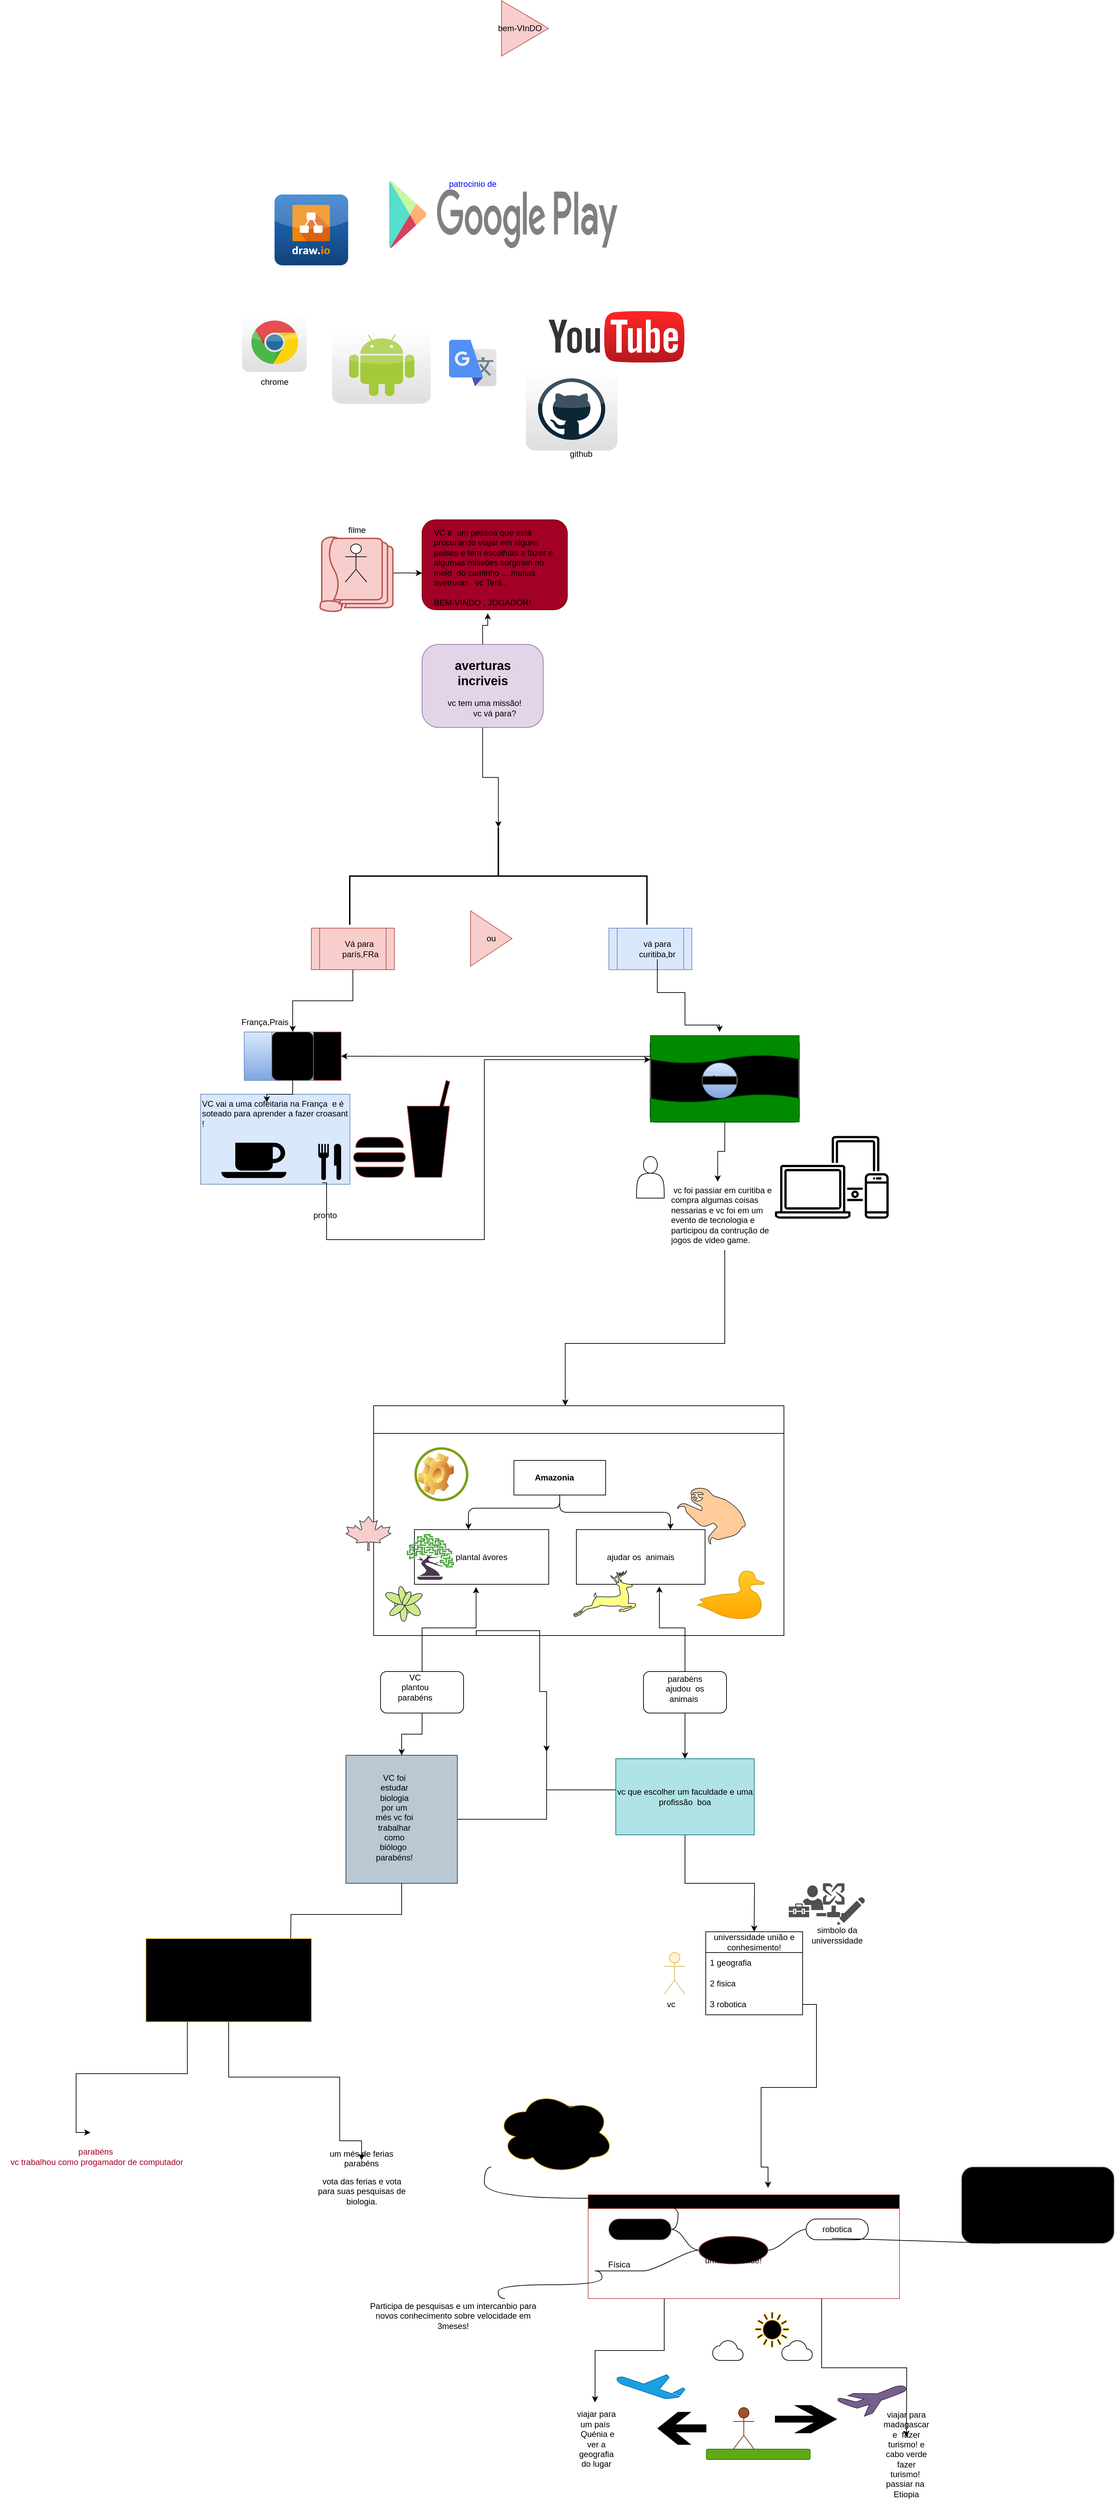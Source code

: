<mxfile version="28.2.8">
  <diagram name="Página-1" id="3WI0cumb1VK-3T5k5ap_">
    <mxGraphModel dx="2045" dy="1844" grid="1" gridSize="10" guides="1" tooltips="1" connect="1" arrows="1" fold="1" page="1" pageScale="1" pageWidth="827" pageHeight="1169" background="light-dark(#FFFFFF,#C1C1C1)" math="0" shadow="0">
      <root>
        <mxCell id="0" />
        <mxCell id="1" parent="0" />
        <mxCell id="95n5--i9zidPZYP5qK7F-9" value="" style="rounded=1;whiteSpace=wrap;html=1;container=1;fillColor=light-dark(#A20025,#3399FF);fontColor=#ffffff;strokeColor=#6F0000;" parent="1" vertex="1">
          <mxGeometry x="340" y="60" width="210" height="130" as="geometry" />
        </mxCell>
        <mxCell id="95n5--i9zidPZYP5qK7F-6" value="VC é&amp;nbsp; um pessoa que está procurando viajar em alguns países e tem escolhias a fazer e algumas missões surgiram no meio&amp;nbsp; do caminho ....muitas avetruras&amp;nbsp; &amp;nbsp;vc Terá .&lt;div&gt;&lt;br&gt;&lt;/div&gt;&lt;div&gt;&lt;span style=&quot;background-color: transparent;&quot;&gt;BEM-VINDO , JOGADOR!&amp;nbsp;&lt;/span&gt;&lt;br&gt;&lt;/div&gt;" style="text;html=1;whiteSpace=wrap;overflow=hidden;rounded=0;container=1;" parent="95n5--i9zidPZYP5qK7F-9" vertex="1">
          <mxGeometry x="15" y="5" width="180" height="120" as="geometry" />
        </mxCell>
        <mxCell id="mOwzfhWF00GAwiMT5K6X-5" value="" style="triangle;whiteSpace=wrap;html=1;fillColor=#f8cecc;strokeColor=#b85450;" parent="1" vertex="1">
          <mxGeometry x="410" y="625" width="60" height="80" as="geometry" />
        </mxCell>
        <mxCell id="aqRS8GEtOJOpNkTDANwW-10" style="edgeStyle=orthogonalEdgeStyle;rounded=0;orthogonalLoop=1;jettySize=auto;html=1;" parent="1" source="7G4JXvDecR5G6pI_BcZQ-9" target="jJXYQ208lDUIZBGeOCUP-17" edge="1">
          <mxGeometry relative="1" as="geometry" />
        </mxCell>
        <mxCell id="7G4JXvDecR5G6pI_BcZQ-9" value="" style="shape=process;whiteSpace=wrap;html=1;backgroundOutline=1;fillColor=#f8cecc;strokeColor=#b85450;" parent="1" vertex="1">
          <mxGeometry x="180" y="650" width="120" height="60" as="geometry" />
        </mxCell>
        <mxCell id="7G4JXvDecR5G6pI_BcZQ-10" value="" style="shape=process;whiteSpace=wrap;html=1;backgroundOutline=1;fillColor=#dae8fc;strokeColor=#6c8ebf;" parent="1" vertex="1">
          <mxGeometry x="610" y="650" width="120" height="60" as="geometry" />
        </mxCell>
        <mxCell id="7G4JXvDecR5G6pI_BcZQ-11" value="" style="strokeWidth=2;html=1;shape=mxgraph.flowchart.annotation_2;align=left;labelPosition=right;pointerEvents=1;rotation=90;" parent="1" vertex="1">
          <mxGeometry x="380" y="360" width="140.5" height="429.5" as="geometry" />
        </mxCell>
        <mxCell id="aqRS8GEtOJOpNkTDANwW-16" style="edgeStyle=orthogonalEdgeStyle;rounded=0;orthogonalLoop=1;jettySize=auto;html=1;" parent="1" source="mOwzfhWF00GAwiMT5K6X-3" edge="1">
          <mxGeometry relative="1" as="geometry">
            <mxPoint x="770" y="800" as="targetPoint" />
            <Array as="points">
              <mxPoint x="680" y="743" />
              <mxPoint x="720" y="743" />
              <mxPoint x="720" y="790" />
              <mxPoint x="770" y="790" />
            </Array>
          </mxGeometry>
        </mxCell>
        <mxCell id="mOwzfhWF00GAwiMT5K6X-3" value="vá para curitiba,br" style="text;html=1;align=center;verticalAlign=middle;whiteSpace=wrap;rounded=0;" parent="1" vertex="1">
          <mxGeometry x="650" y="665" width="60" height="30" as="geometry" />
        </mxCell>
        <mxCell id="mOwzfhWF00GAwiMT5K6X-4" value="ou" style="text;html=1;align=center;verticalAlign=middle;whiteSpace=wrap;rounded=0;" parent="1" vertex="1">
          <mxGeometry x="410" y="650" width="60" height="30" as="geometry" />
        </mxCell>
        <mxCell id="mOwzfhWF00GAwiMT5K6X-19" value="Vá para&amp;nbsp; parís,FRa" style="text;html=1;align=center;verticalAlign=middle;whiteSpace=wrap;rounded=0;" parent="1" vertex="1">
          <mxGeometry x="221" y="665" width="60" height="30" as="geometry" />
        </mxCell>
        <mxCell id="D92IfSwZZHhSxUAplu1H-2" value="França" style="text;html=1;align=center;verticalAlign=middle;whiteSpace=wrap;rounded=0;" parent="1" vertex="1">
          <mxGeometry x="150.0" y="830" width="60" height="30" as="geometry" />
        </mxCell>
        <mxCell id="_uPkiOccVEEA_xpRctQ4-26" value="VC vai a uma cofeitaria na França&amp;nbsp; e é soteado para aprender a fazer croasant !" style="text;html=1;whiteSpace=wrap;overflow=hidden;rounded=0;fillColor=#dae8fc;strokeColor=#6c8ebf;" parent="1" vertex="1">
          <mxGeometry x="20" y="890" width="215.77" height="130" as="geometry" />
        </mxCell>
        <mxCell id="KpLziENEFw-F1CWbmfCE-8" style="edgeStyle=orthogonalEdgeStyle;rounded=0;orthogonalLoop=1;jettySize=auto;html=1;exitX=0.5;exitY=1;exitDx=0;exitDy=0;entryX=0.467;entryY=0;entryDx=0;entryDy=0;entryPerimeter=0;" parent="1" source="_uPkiOccVEEA_xpRctQ4-28" target="KpLziENEFw-F1CWbmfCE-1" edge="1">
          <mxGeometry relative="1" as="geometry">
            <mxPoint x="440" y="1390" as="targetPoint" />
            <Array as="points">
              <mxPoint x="678" y="1250" />
              <mxPoint x="440" y="1250" />
            </Array>
          </mxGeometry>
        </mxCell>
        <mxCell id="_uPkiOccVEEA_xpRctQ4-28" value="&amp;nbsp;vc foi passiar em curitiba e compra algumas coisas nessarias e vc foi em um evento de tecnologia e participou da contrução de jogos de video game." style="text;html=1;whiteSpace=wrap;overflow=hidden;rounded=0;fontColor=light-dark(#000000,#1A1A1A);" parent="1" vertex="1">
          <mxGeometry x="697.5" y="1015" width="160" height="100" as="geometry" />
        </mxCell>
        <mxCell id="aqRS8GEtOJOpNkTDANwW-7" style="edgeStyle=orthogonalEdgeStyle;rounded=0;orthogonalLoop=1;jettySize=auto;html=1;" parent="1" source="aqRS8GEtOJOpNkTDANwW-1" target="7G4JXvDecR5G6pI_BcZQ-11" edge="1">
          <mxGeometry relative="1" as="geometry" />
        </mxCell>
        <mxCell id="95n5--i9zidPZYP5qK7F-8" style="edgeStyle=orthogonalEdgeStyle;rounded=0;orthogonalLoop=1;jettySize=auto;html=1;entryX=0.444;entryY=1.083;entryDx=0;entryDy=0;entryPerimeter=0;" parent="1" source="aqRS8GEtOJOpNkTDANwW-1" target="95n5--i9zidPZYP5qK7F-6" edge="1">
          <mxGeometry relative="1" as="geometry">
            <mxPoint x="563" y="200" as="targetPoint" />
          </mxGeometry>
        </mxCell>
        <mxCell id="aqRS8GEtOJOpNkTDANwW-1" value="&lt;h3 style=&quot;margin-top: 0px;&quot;&gt;&lt;p style=&quot;text-align: center;&quot;&gt;&lt;font style=&quot;font-size: 18px;&quot;&gt;&lt;span style=&quot;background-color: transparent;&quot;&gt;&amp;nbsp; &amp;nbsp; &amp;nbsp;averturas&lt;br&gt;&lt;/span&gt;&lt;span style=&quot;background-color: transparent;&quot;&gt;&amp;nbsp; &amp;nbsp; &amp;nbsp;incriveis&lt;/span&gt;&lt;/font&gt;&lt;/p&gt;&lt;/h3&gt;&lt;p style=&quot;text-align: justify; margin-top: 0px;&quot;&gt;&amp;nbsp; &amp;nbsp; &amp;nbsp; &amp;nbsp; &amp;nbsp;vc tem uma missão!&lt;/p&gt;&lt;h1 style=&quot;text-align: justify; margin-top: 0px;&quot;&gt;&lt;br&gt;&lt;/h1&gt;" style="text;html=1;whiteSpace=wrap;overflow=hidden;rounded=1;fillColor=#e1d5e7;strokeColor=#9673a6;arcSize=20;spacingRight=5;spacingLeft=5;container=1;" parent="1" vertex="1">
          <mxGeometry x="340" y="240" width="175.12" height="120" as="geometry" />
        </mxCell>
        <mxCell id="aqRS8GEtOJOpNkTDANwW-9" value="" style="group;fillColor=#dae8fc;strokeColor=#6c8ebf;gradientColor=#7ea6e0;" parent="1" vertex="1" connectable="0">
          <mxGeometry x="83.0" y="800" width="140" height="70" as="geometry" />
        </mxCell>
        <mxCell id="jJXYQ208lDUIZBGeOCUP-13" value="" style="shape=process;whiteSpace=wrap;html=1;backgroundOutline=1;size=0.286;fillColor=#dae8fc;strokeColor=light-dark(#6C8EBF,#000099);gradientColor=#7ea6e0;" parent="aqRS8GEtOJOpNkTDANwW-9" vertex="1">
          <mxGeometry width="140" height="70" as="geometry" />
        </mxCell>
        <mxCell id="jJXYQ208lDUIZBGeOCUP-17" value="" style="rounded=1;whiteSpace=wrap;html=1;fillColor=light-dark(#F5F5F5,#FEFEFE);gradientColor=light-dark(#B3B3B3,#E6E6E6);strokeColor=#666666;" parent="aqRS8GEtOJOpNkTDANwW-9" vertex="1">
          <mxGeometry x="40" width="60" height="70" as="geometry" />
        </mxCell>
        <mxCell id="D92IfSwZZHhSxUAplu1H-1" value="" style="rounded=0;whiteSpace=wrap;html=1;fillColor=light-dark(#F8CECC,#FF0000);strokeColor=light-dark(#B85450,#660000);gradientColor=#ea6b66;" parent="aqRS8GEtOJOpNkTDANwW-9" vertex="1">
          <mxGeometry x="100" width="40" height="70" as="geometry" />
        </mxCell>
        <mxCell id="aqRS8GEtOJOpNkTDANwW-17" style="edgeStyle=orthogonalEdgeStyle;rounded=0;orthogonalLoop=1;jettySize=auto;html=1;entryX=0.436;entryY=0.012;entryDx=0;entryDy=0;entryPerimeter=0;" parent="1" source="_uPkiOccVEEA_xpRctQ4-13" target="_uPkiOccVEEA_xpRctQ4-28" edge="1">
          <mxGeometry relative="1" as="geometry" />
        </mxCell>
        <mxCell id="r7tazw0BGjEx804p_Tos-2" value="" style="group" parent="1" vertex="1" connectable="0">
          <mxGeometry x="670" y="805.26" width="215" height="124.74" as="geometry" />
        </mxCell>
        <mxCell id="mOwzfhWF00GAwiMT5K6X-16" value="" style="rounded=1;whiteSpace=wrap;html=1;absoluteArcSize=1;arcSize=14;strokeWidth=2;fillColor=light-dark(#F5F5F5,#FBFBFB);gradientColor=light-dark(#B3B3B3,#EEEEEE);strokeColor=light-dark(#666666,#F9F9F9);" parent="r7tazw0BGjEx804p_Tos-2" vertex="1">
          <mxGeometry y="4.74" width="215" height="120" as="geometry" />
        </mxCell>
        <mxCell id="_uPkiOccVEEA_xpRctQ4-10" value="" style="shape=document;whiteSpace=wrap;html=1;boundedLbl=1;fillColor=#008a00;fontColor=#ffffff;strokeColor=#005700;" parent="r7tazw0BGjEx804p_Tos-2" vertex="1">
          <mxGeometry width="215" height="40" as="geometry" />
        </mxCell>
        <mxCell id="_uPkiOccVEEA_xpRctQ4-1" value="" style="ellipse;whiteSpace=wrap;html=1;aspect=fixed;fillColor=#dae8fc;strokeColor=#6c8ebf;gradientColor=#7ea6e0;" parent="r7tazw0BGjEx804p_Tos-2" vertex="1">
          <mxGeometry x="75" y="39.49" width="50.51" height="50.51" as="geometry" />
        </mxCell>
        <mxCell id="_uPkiOccVEEA_xpRctQ4-2" value="" style="rounded=0;whiteSpace=wrap;html=1;rotation=0;fillColor=light-dark(#F5F5F5,#EEEEEE);gradientColor=#b3b3b3;strokeColor=#666666;" parent="r7tazw0BGjEx804p_Tos-2" vertex="1">
          <mxGeometry x="75" y="58.83" width="50" height="11.83" as="geometry" />
        </mxCell>
        <mxCell id="_uPkiOccVEEA_xpRctQ4-13" value="" style="shape=document;whiteSpace=wrap;html=1;boundedLbl=1;fillColor=#008a00;fontColor=#ffffff;strokeColor=#005700;rotation=-180;" parent="r7tazw0BGjEx804p_Tos-2" vertex="1">
          <mxGeometry y="84.74" width="215" height="40" as="geometry" />
        </mxCell>
        <mxCell id="8GxUNQn4zOJa0zgD4ehd-32" value="párana" style="text;html=1;align=center;verticalAlign=middle;whiteSpace=wrap;rounded=0;fontFamily=Helvetica;fontSize=12;fontStyle=1;resizable=0;horizontal=1;fillColor=none;strokeColor=none;fontColor=light-dark(#000000,#2D2D2D);" parent="r7tazw0BGjEx804p_Tos-2" vertex="1">
          <mxGeometry x="70.25" y="47.37" width="60" height="30" as="geometry" />
        </mxCell>
        <mxCell id="ArSorwwp8VmiKisGjD68-1" value="vc vá para?" style="text;html=1;align=center;verticalAlign=middle;whiteSpace=wrap;rounded=0;" parent="1" vertex="1">
          <mxGeometry x="410" y="330" width="70" height="20" as="geometry" />
        </mxCell>
        <mxCell id="AClHymeDOud9o1gzZyEB-15" style="edgeStyle=orthogonalEdgeStyle;rounded=0;orthogonalLoop=1;jettySize=auto;html=1;exitX=0.25;exitY=1;exitDx=0;exitDy=0;" parent="1" source="KpLziENEFw-F1CWbmfCE-1" edge="1">
          <mxGeometry relative="1" as="geometry">
            <mxPoint x="520" y="1840" as="targetPoint" />
            <Array as="points">
              <mxPoint x="510" y="1665" />
              <mxPoint x="510" y="1753" />
              <mxPoint x="520" y="1753" />
              <mxPoint x="520" y="1840" />
            </Array>
          </mxGeometry>
        </mxCell>
        <mxCell id="KpLziENEFw-F1CWbmfCE-1" value="" style="swimlane;startSize=40;horizontal=1;childLayout=treeLayout;horizontalTree=0;sortEdges=1;resizable=0;containerType=tree;fontSize=12;flipV=0;" parent="1" vertex="1">
          <mxGeometry x="270" y="1340" width="593" height="332" as="geometry" />
        </mxCell>
        <mxCell id="KpLziENEFw-F1CWbmfCE-2" value="" style="whiteSpace=wrap;html=1;" parent="KpLziENEFw-F1CWbmfCE-1" vertex="1">
          <mxGeometry x="202.75" y="79" width="132.5" height="50" as="geometry" />
        </mxCell>
        <mxCell id="KpLziENEFw-F1CWbmfCE-3" value="plantal ávores" style="whiteSpace=wrap;html=1;" parent="KpLziENEFw-F1CWbmfCE-1" vertex="1">
          <mxGeometry x="59" y="179" width="194.04" height="79" as="geometry" />
        </mxCell>
        <mxCell id="KpLziENEFw-F1CWbmfCE-4" value="" style="edgeStyle=elbowEdgeStyle;elbow=vertical;html=1;rounded=1;curved=0;sourcePerimeterSpacing=0;targetPerimeterSpacing=0;startSize=6;endSize=6;" parent="KpLziENEFw-F1CWbmfCE-1" source="KpLziENEFw-F1CWbmfCE-2" target="KpLziENEFw-F1CWbmfCE-3" edge="1">
          <mxGeometry relative="1" as="geometry">
            <Array as="points">
              <mxPoint x="136.98" y="148" />
            </Array>
          </mxGeometry>
        </mxCell>
        <mxCell id="KpLziENEFw-F1CWbmfCE-5" value="ajudar os&amp;nbsp; animais" style="whiteSpace=wrap;html=1;" parent="KpLziENEFw-F1CWbmfCE-1" vertex="1">
          <mxGeometry x="293.04" y="179" width="185.96" height="79" as="geometry" />
        </mxCell>
        <mxCell id="KpLziENEFw-F1CWbmfCE-6" value="" style="edgeStyle=elbowEdgeStyle;elbow=vertical;html=1;rounded=1;curved=0;sourcePerimeterSpacing=0;targetPerimeterSpacing=0;startSize=6;endSize=6;" parent="KpLziENEFw-F1CWbmfCE-1" source="KpLziENEFw-F1CWbmfCE-2" target="KpLziENEFw-F1CWbmfCE-5" edge="1">
          <mxGeometry relative="1" as="geometry">
            <Array as="points">
              <mxPoint x="429" y="154" />
            </Array>
          </mxGeometry>
        </mxCell>
        <mxCell id="8GxUNQn4zOJa0zgD4ehd-1" value="Amazonia&amp;nbsp;" style="text;html=1;align=center;verticalAlign=middle;whiteSpace=wrap;rounded=0;fontFamily=Helvetica;fontSize=12;fontColor=default;fontStyle=1;resizable=0;horizontal=1;" parent="KpLziENEFw-F1CWbmfCE-1" vertex="1">
          <mxGeometry x="232.87" y="89" width="60" height="30" as="geometry" />
        </mxCell>
        <mxCell id="8GxUNQn4zOJa0zgD4ehd-36" value="" style="shape=image;html=1;verticalLabelPosition=bottom;verticalAlign=top;imageAspect=1;aspect=fixed;image=img/clipart/Gear_128x128.png;strokeColor=default;align=center;fontFamily=Helvetica;fontSize=12;fontColor=default;fontStyle=1;resizable=0;horizontal=1;fillColor=default;" parent="KpLziENEFw-F1CWbmfCE-1" vertex="1">
          <mxGeometry x="64" y="68" width="52" height="61" as="geometry" />
        </mxCell>
        <mxCell id="AClHymeDOud9o1gzZyEB-10" value="" style="shape=mxgraph.signs.animals.sloth;html=1;pointerEvents=1;fillColor=#ffcc99;strokeColor=#36393d;verticalLabelPosition=bottom;verticalAlign=top;align=center;sketch=0;" parent="KpLziENEFw-F1CWbmfCE-1" vertex="1">
          <mxGeometry x="439" y="119" width="99" height="81" as="geometry" />
        </mxCell>
        <mxCell id="AClHymeDOud9o1gzZyEB-11" value="" style="shape=mxgraph.signs.animals.deer_2;html=1;pointerEvents=1;fillColor=#ffff88;strokeColor=#36393d;verticalLabelPosition=bottom;verticalAlign=top;align=center;sketch=0;" parent="KpLziENEFw-F1CWbmfCE-1" vertex="1">
          <mxGeometry x="289" y="238" width="90" height="67" as="geometry" />
        </mxCell>
        <mxCell id="AClHymeDOud9o1gzZyEB-12" value="" style="image;aspect=fixed;html=1;points=[];align=center;fontSize=12;image=img/lib/azure2/ai_machine_learning/Bonsai.svg;" parent="KpLziENEFw-F1CWbmfCE-1" vertex="1">
          <mxGeometry x="48" y="185.5" width="68" height="66" as="geometry" />
        </mxCell>
        <mxCell id="AClHymeDOud9o1gzZyEB-13" value="" style="sketch=0;outlineConnect=0;fontColor=#232F3E;gradientColor=none;fillColor=#7AA116;strokeColor=none;dashed=0;verticalLabelPosition=bottom;verticalAlign=top;align=center;html=1;fontSize=12;fontStyle=0;aspect=fixed;pointerEvents=1;shape=mxgraph.aws4.object;" parent="KpLziENEFw-F1CWbmfCE-1" vertex="1">
          <mxGeometry x="59" y="60" width="78" height="78" as="geometry" />
        </mxCell>
        <mxCell id="I5XvUWn4JPm9-9BwZVB6-205" value="" style="shape=mxgraph.signs.animals.duck;html=1;pointerEvents=1;fillColor=#ffcd28;strokeColor=#d79b00;verticalLabelPosition=bottom;verticalAlign=top;align=center;sketch=0;gradientColor=#ffa500;" vertex="1" parent="KpLziENEFw-F1CWbmfCE-1">
          <mxGeometry x="468" y="238" width="105" height="73" as="geometry" />
        </mxCell>
        <mxCell id="I5XvUWn4JPm9-9BwZVB6-207" value="" style="verticalLabelPosition=bottom;html=1;verticalAlign=top;align=center;shape=mxgraph.floorplan.plant;fillColor=light-dark(#CDEB8B,#3C6C00);strokeColor=#36393d;" vertex="1" parent="KpLziENEFw-F1CWbmfCE-1">
          <mxGeometry x="20" y="258" width="44" height="53.5" as="geometry" />
        </mxCell>
        <mxCell id="KpLziENEFw-F1CWbmfCE-9" style="edgeStyle=orthogonalEdgeStyle;rounded=0;orthogonalLoop=1;jettySize=auto;html=1;exitX=0;exitY=0.75;exitDx=0;exitDy=0;" parent="1" source="_uPkiOccVEEA_xpRctQ4-10" target="D92IfSwZZHhSxUAplu1H-1" edge="1">
          <mxGeometry relative="1" as="geometry" />
        </mxCell>
        <mxCell id="KpLziENEFw-F1CWbmfCE-10" value="" style="shape=actor;whiteSpace=wrap;html=1;" parent="1" vertex="1">
          <mxGeometry x="650" y="980" width="40" height="60" as="geometry" />
        </mxCell>
        <mxCell id="aqRS8GEtOJOpNkTDANwW-13" style="edgeStyle=orthogonalEdgeStyle;rounded=0;orthogonalLoop=1;jettySize=auto;html=1;exitX=0.5;exitY=1;exitDx=0;exitDy=0;entryX=0.443;entryY=0.091;entryDx=0;entryDy=0;entryPerimeter=0;" parent="1" source="jJXYQ208lDUIZBGeOCUP-17" target="_uPkiOccVEEA_xpRctQ4-26" edge="1">
          <mxGeometry relative="1" as="geometry">
            <mxPoint x="120" y="930" as="targetPoint" />
          </mxGeometry>
        </mxCell>
        <mxCell id="8GxUNQn4zOJa0zgD4ehd-34" style="edgeStyle=orthogonalEdgeStyle;rounded=0;orthogonalLoop=1;jettySize=auto;html=1;exitX=0.5;exitY=1;exitDx=0;exitDy=0;entryX=0.5;entryY=1;entryDx=0;entryDy=0;fontFamily=Helvetica;fontSize=12;fontColor=light-dark(#000000,#1A1A1A);fontStyle=1;resizable=0;horizontal=1;" parent="1" source="_uPkiOccVEEA_xpRctQ4-28" target="_uPkiOccVEEA_xpRctQ4-28" edge="1">
          <mxGeometry relative="1" as="geometry" />
        </mxCell>
        <mxCell id="95n5--i9zidPZYP5qK7F-5" style="edgeStyle=orthogonalEdgeStyle;rounded=0;orthogonalLoop=1;jettySize=auto;html=1;exitX=0.814;exitY=0.984;exitDx=0;exitDy=0;entryX=0;entryY=0.25;entryDx=0;entryDy=0;exitPerimeter=0;" parent="1" source="_uPkiOccVEEA_xpRctQ4-26" target="mOwzfhWF00GAwiMT5K6X-16" edge="1">
          <mxGeometry relative="1" as="geometry">
            <mxPoint x="470" y="664" as="targetPoint" />
            <Array as="points">
              <mxPoint x="202" y="1100" />
              <mxPoint x="430" y="1100" />
              <mxPoint x="430" y="840" />
            </Array>
            <mxPoint x="213.57" y="1100" as="sourcePoint" />
          </mxGeometry>
        </mxCell>
        <mxCell id="95n5--i9zidPZYP5qK7F-11" value="" style="group" parent="1" vertex="1" connectable="0">
          <mxGeometry x="192.369" y="60" width="105.446" height="133.262" as="geometry" />
        </mxCell>
        <mxCell id="7G4JXvDecR5G6pI_BcZQ-14" value="" style="strokeWidth=2;html=1;shape=mxgraph.flowchart.stored_data;whiteSpace=wrap;rotation=90;fillColor=#f8cecc;strokeColor=#b85450;" parent="95n5--i9zidPZYP5qK7F-11" vertex="1">
          <mxGeometry x="-32.369" y="60" width="100" height="30" as="geometry" />
        </mxCell>
        <mxCell id="7G4JXvDecR5G6pI_BcZQ-24" value="" style="strokeWidth=2;html=1;shape=mxgraph.flowchart.terminator;whiteSpace=wrap;rotation=94;fillColor=#f8cecc;strokeColor=#b85450;" parent="95n5--i9zidPZYP5qK7F-11" vertex="1">
          <mxGeometry x="8.401" y="109.29" width="15" height="30.83" as="geometry" />
        </mxCell>
        <mxCell id="95n5--i9zidPZYP5qK7F-12" style="edgeStyle=orthogonalEdgeStyle;rounded=0;orthogonalLoop=1;jettySize=auto;html=1;exitX=0.5;exitY=0;exitDx=0;exitDy=0;exitPerimeter=0;" parent="95n5--i9zidPZYP5qK7F-11" source="7G4JXvDecR5G6pI_BcZQ-15" edge="1">
          <mxGeometry relative="1" as="geometry">
            <mxPoint x="147.631" y="77" as="targetPoint" />
          </mxGeometry>
        </mxCell>
        <mxCell id="7G4JXvDecR5G6pI_BcZQ-15" value="" style="strokeWidth=2;html=1;shape=mxgraph.flowchart.multi-document;whiteSpace=wrap;rotation=90;fillColor=#f8cecc;strokeColor=#b85450;container=1;" parent="95n5--i9zidPZYP5qK7F-11" vertex="1">
          <mxGeometry x="8.631" y="30" width="100" height="93.63" as="geometry" />
        </mxCell>
        <mxCell id="7G4JXvDecR5G6pI_BcZQ-26" value="Actor" style="shape=umlActor;verticalLabelPosition=bottom;verticalAlign=top;outlineConnect=0;fontColor=none;noLabel=1;" parent="7G4JXvDecR5G6pI_BcZQ-15" vertex="1">
          <mxGeometry x="27.93" y="5" width="31.07" height="55" as="geometry" />
        </mxCell>
        <mxCell id="mOwzfhWF00GAwiMT5K6X-10" value="filme" style="text;html=1;align=center;verticalAlign=middle;whiteSpace=wrap;rounded=0;" parent="95n5--i9zidPZYP5qK7F-11" vertex="1">
          <mxGeometry x="23.631" width="60" height="30" as="geometry" />
        </mxCell>
        <mxCell id="5Ag05urr1MuodEXUlDos-3" value="" style="dashed=0;outlineConnect=0;html=1;align=center;labelPosition=center;verticalLabelPosition=bottom;verticalAlign=top;shape=mxgraph.webicons.google_play_light;fillColor=#66E8F3;gradientColor=#1C7CBA" parent="1" vertex="1">
          <mxGeometry x="292.4" y="-430" width="330" height="97.6" as="geometry" />
        </mxCell>
        <mxCell id="5Ag05urr1MuodEXUlDos-4" value="" style="dashed=0;outlineConnect=0;html=1;align=center;labelPosition=center;verticalLabelPosition=bottom;verticalAlign=top;shape=mxgraph.webicons.github;gradientColor=#DFDEDE" parent="1" vertex="1">
          <mxGeometry x="490" y="-160" width="132.4" height="120" as="geometry" />
        </mxCell>
        <mxCell id="5Ag05urr1MuodEXUlDos-6" value="patrocinio de&amp;nbsp;" style="text;html=1;whiteSpace=wrap;strokeColor=none;fillColor=none;align=center;verticalAlign=middle;rounded=0;fontColor=#0000FF;" parent="1" vertex="1">
          <mxGeometry x="170" y="-530" width="490" height="210" as="geometry" />
        </mxCell>
        <mxCell id="5Ag05urr1MuodEXUlDos-7" value="github" style="text;html=1;whiteSpace=wrap;strokeColor=none;fillColor=none;align=center;verticalAlign=middle;rounded=0;" parent="1" vertex="1">
          <mxGeometry x="540" y="-50" width="60" height="30" as="geometry" />
        </mxCell>
        <mxCell id="5Ag05urr1MuodEXUlDos-8" value="" style="dashed=0;outlineConnect=0;html=1;align=center;labelPosition=center;verticalLabelPosition=bottom;verticalAlign=top;shape=mxgraph.webicons.android;gradientColor=#DFDEDE" parent="1" vertex="1">
          <mxGeometry x="210" y="-220" width="142.4" height="112.4" as="geometry" />
        </mxCell>
        <mxCell id="5Ag05urr1MuodEXUlDos-9" value="" style="dashed=0;outlineConnect=0;html=1;align=center;labelPosition=center;verticalLabelPosition=bottom;verticalAlign=top;shape=mxgraph.weblogos.youtube;fillColor=#FF2626;gradientColor=#B5171F" parent="1" vertex="1">
          <mxGeometry x="522.8" y="-242.4" width="197.2" height="75.8" as="geometry" />
        </mxCell>
        <mxCell id="AClHymeDOud9o1gzZyEB-1" value="" style="dashed=0;outlineConnect=0;html=1;align=center;labelPosition=center;verticalLabelPosition=bottom;verticalAlign=top;shape=mxgraph.webicons.drawio2;fillColor=#2174CE;gradientColor=#134277" parent="1" vertex="1">
          <mxGeometry x="126.8" y="-410" width="106.4" height="102.4" as="geometry" />
        </mxCell>
        <mxCell id="AClHymeDOud9o1gzZyEB-7" value="" style="group" parent="1" vertex="1" connectable="0">
          <mxGeometry x="80" y="-240" width="93.2" height="116.4" as="geometry" />
        </mxCell>
        <mxCell id="AClHymeDOud9o1gzZyEB-4" value="" style="dashed=0;outlineConnect=0;html=1;align=center;labelPosition=center;verticalLabelPosition=bottom;verticalAlign=top;shape=mxgraph.webicons.chrome;gradientColor=#DFDEDE" parent="AClHymeDOud9o1gzZyEB-7" vertex="1">
          <mxGeometry width="93.2" height="86.4" as="geometry" />
        </mxCell>
        <mxCell id="AClHymeDOud9o1gzZyEB-5" value="chrome" style="text;html=1;whiteSpace=wrap;strokeColor=none;fillColor=none;align=center;verticalAlign=middle;rounded=0;" parent="AClHymeDOud9o1gzZyEB-7" vertex="1">
          <mxGeometry x="16.6" y="86.4" width="60" height="30" as="geometry" />
        </mxCell>
        <mxCell id="AClHymeDOud9o1gzZyEB-6" style="edgeStyle=orthogonalEdgeStyle;rounded=0;orthogonalLoop=1;jettySize=auto;html=1;exitX=0.5;exitY=1;exitDx=0;exitDy=0;" parent="AClHymeDOud9o1gzZyEB-7" source="AClHymeDOud9o1gzZyEB-5" target="AClHymeDOud9o1gzZyEB-5" edge="1">
          <mxGeometry relative="1" as="geometry" />
        </mxCell>
        <mxCell id="AClHymeDOud9o1gzZyEB-9" value="" style="dashed=0;outlineConnect=0;html=1;align=center;labelPosition=center;verticalLabelPosition=bottom;verticalAlign=top;shape=mxgraph.weblogos.translate" parent="1" vertex="1">
          <mxGeometry x="379" y="-200" width="68.4" height="67" as="geometry" />
        </mxCell>
        <mxCell id="AClHymeDOud9o1gzZyEB-16" value="" style="edgeStyle=orthogonalEdgeStyle;sourcePerimeterSpacing=0;targetPerimeterSpacing=0;startArrow=none;endArrow=none;rounded=0;targetPortConstraint=eastwest;sourcePortConstraint=northsouth;curved=0;rounded=0;" parent="1" target="AClHymeDOud9o1gzZyEB-18" edge="1">
          <mxGeometry relative="1" as="geometry">
            <mxPoint x="520" y="1800" as="sourcePoint" />
            <Array as="points">
              <mxPoint x="520" y="1810" />
              <mxPoint x="520" y="1890" />
            </Array>
          </mxGeometry>
        </mxCell>
        <mxCell id="AClHymeDOud9o1gzZyEB-17" value="" style="edgeStyle=orthogonalEdgeStyle;sourcePerimeterSpacing=0;targetPerimeterSpacing=0;startArrow=none;endArrow=none;rounded=0;targetPortConstraint=eastwest;sourcePortConstraint=northsouth;curved=0;rounded=0;" parent="1" target="AClHymeDOud9o1gzZyEB-19" edge="1">
          <mxGeometry relative="1" as="geometry">
            <mxPoint x="520" y="1810" as="sourcePoint" />
            <Array as="points">
              <mxPoint x="520" y="1810" />
              <mxPoint x="520" y="1895" />
            </Array>
          </mxGeometry>
        </mxCell>
        <mxCell id="AClHymeDOud9o1gzZyEB-32" style="edgeStyle=orthogonalEdgeStyle;rounded=0;orthogonalLoop=1;jettySize=auto;html=1;exitX=0.5;exitY=1;exitDx=0;exitDy=0;" parent="1" source="AClHymeDOud9o1gzZyEB-18" edge="1">
          <mxGeometry relative="1" as="geometry">
            <mxPoint x="150" y="2120" as="targetPoint" />
          </mxGeometry>
        </mxCell>
        <mxCell id="AClHymeDOud9o1gzZyEB-18" value="" style="whiteSpace=wrap;html=1;align=center;verticalAlign=middle;treeFolding=1;treeMoving=1;fillColor=#bac8d3;strokeColor=#23445d;" parent="1" vertex="1">
          <mxGeometry x="230" y="1845" width="161" height="185" as="geometry" />
        </mxCell>
        <mxCell id="AClHymeDOud9o1gzZyEB-33" style="edgeStyle=orthogonalEdgeStyle;rounded=0;orthogonalLoop=1;jettySize=auto;html=1;" parent="1" source="AClHymeDOud9o1gzZyEB-19" edge="1">
          <mxGeometry relative="1" as="geometry">
            <mxPoint x="820" y="2100" as="targetPoint" />
          </mxGeometry>
        </mxCell>
        <mxCell id="AClHymeDOud9o1gzZyEB-19" value="vc que escolher um faculdade e uma profissão&amp;nbsp; boa" style="whiteSpace=wrap;html=1;align=center;verticalAlign=middle;treeFolding=1;treeMoving=1;fillColor=#b0e3e6;strokeColor=#0e8088;" parent="1" vertex="1">
          <mxGeometry x="620" y="1850" width="200" height="110" as="geometry" />
        </mxCell>
        <mxCell id="AClHymeDOud9o1gzZyEB-25" style="edgeStyle=orthogonalEdgeStyle;rounded=0;orthogonalLoop=1;jettySize=auto;html=1;exitX=0.5;exitY=1;exitDx=0;exitDy=0;entryX=0.5;entryY=0;entryDx=0;entryDy=0;" parent="1" source="AClHymeDOud9o1gzZyEB-21" target="AClHymeDOud9o1gzZyEB-18" edge="1">
          <mxGeometry relative="1" as="geometry" />
        </mxCell>
        <mxCell id="AClHymeDOud9o1gzZyEB-26" style="edgeStyle=orthogonalEdgeStyle;rounded=0;orthogonalLoop=1;jettySize=auto;html=1;exitX=0.5;exitY=1;exitDx=0;exitDy=0;entryX=0.5;entryY=0;entryDx=0;entryDy=0;" parent="1" source="AClHymeDOud9o1gzZyEB-22" target="AClHymeDOud9o1gzZyEB-19" edge="1">
          <mxGeometry relative="1" as="geometry" />
        </mxCell>
        <mxCell id="AClHymeDOud9o1gzZyEB-23" style="edgeStyle=orthogonalEdgeStyle;rounded=0;orthogonalLoop=1;jettySize=auto;html=1;entryX=0.645;entryY=1.038;entryDx=0;entryDy=0;entryPerimeter=0;" parent="1" source="AClHymeDOud9o1gzZyEB-22" target="KpLziENEFw-F1CWbmfCE-5" edge="1">
          <mxGeometry relative="1" as="geometry" />
        </mxCell>
        <mxCell id="AClHymeDOud9o1gzZyEB-24" style="edgeStyle=orthogonalEdgeStyle;rounded=0;orthogonalLoop=1;jettySize=auto;html=1;exitX=0.5;exitY=0;exitDx=0;exitDy=0;entryX=0.459;entryY=1.051;entryDx=0;entryDy=0;entryPerimeter=0;" parent="1" source="AClHymeDOud9o1gzZyEB-21" target="KpLziENEFw-F1CWbmfCE-3" edge="1">
          <mxGeometry relative="1" as="geometry" />
        </mxCell>
        <mxCell id="AClHymeDOud9o1gzZyEB-30" value="" style="group" parent="1" vertex="1" connectable="0">
          <mxGeometry x="660" y="1724" width="120" height="60" as="geometry" />
        </mxCell>
        <mxCell id="AClHymeDOud9o1gzZyEB-22" value="" style="rounded=1;whiteSpace=wrap;html=1;" parent="AClHymeDOud9o1gzZyEB-30" vertex="1">
          <mxGeometry width="120" height="60" as="geometry" />
        </mxCell>
        <mxCell id="AClHymeDOud9o1gzZyEB-28" value="parabéns&lt;div&gt;ajudou&amp;nbsp; os animais&amp;nbsp;&lt;/div&gt;" style="text;html=1;whiteSpace=wrap;strokeColor=none;fillColor=none;align=center;verticalAlign=middle;rounded=0;" parent="AClHymeDOud9o1gzZyEB-30" vertex="1">
          <mxGeometry x="30" y="10" width="60" height="30" as="geometry" />
        </mxCell>
        <mxCell id="AClHymeDOud9o1gzZyEB-31" value="VC foi estudar biologia por um més vc foi trabalhar como biólogo&amp;nbsp;&lt;div&gt;parabéns!&lt;/div&gt;" style="text;html=1;whiteSpace=wrap;strokeColor=none;fillColor=none;align=center;verticalAlign=middle;rounded=0;" parent="1" vertex="1">
          <mxGeometry x="270" y="1920" width="60" height="30" as="geometry" />
        </mxCell>
        <mxCell id="AClHymeDOud9o1gzZyEB-35" value="" style="group" parent="1" vertex="1" connectable="0">
          <mxGeometry x="280" y="1724" width="120" height="60" as="geometry" />
        </mxCell>
        <mxCell id="AClHymeDOud9o1gzZyEB-21" value="" style="rounded=1;whiteSpace=wrap;html=1;" parent="AClHymeDOud9o1gzZyEB-35" vertex="1">
          <mxGeometry width="120" height="60" as="geometry" />
        </mxCell>
        <mxCell id="AClHymeDOud9o1gzZyEB-27" value="VC plantou&lt;div&gt;parabéns&lt;/div&gt;&lt;div&gt;&lt;br&gt;&lt;/div&gt;" style="text;html=1;whiteSpace=wrap;strokeColor=none;fillColor=none;align=center;verticalAlign=middle;rounded=0;container=1;" parent="AClHymeDOud9o1gzZyEB-35" vertex="1">
          <mxGeometry x="20" y="15" width="60" height="30" as="geometry" />
        </mxCell>
        <mxCell id="Qj663cm8YKPYLCzeIp8T-3" style="edgeStyle=orthogonalEdgeStyle;rounded=0;orthogonalLoop=1;jettySize=auto;html=1;exitX=0.5;exitY=1;exitDx=0;exitDy=0;entryX=0.5;entryY=0;entryDx=0;entryDy=0;" parent="1" source="AClHymeDOud9o1gzZyEB-44" edge="1" target="I5XvUWn4JPm9-9BwZVB6-164">
          <mxGeometry relative="1" as="geometry">
            <mxPoint x="221" y="2390" as="targetPoint" />
            <Array as="points">
              <mxPoint x="61" y="2310" />
              <mxPoint x="221" y="2310" />
              <mxPoint x="221" y="2402" />
            </Array>
          </mxGeometry>
        </mxCell>
        <mxCell id="I5XvUWn4JPm9-9BwZVB6-162" style="edgeStyle=orthogonalEdgeStyle;rounded=0;orthogonalLoop=1;jettySize=auto;html=1;exitX=0.25;exitY=1;exitDx=0;exitDy=0;entryX=0.467;entryY=0;entryDx=0;entryDy=0;entryPerimeter=0;" edge="1" parent="1" source="AClHymeDOud9o1gzZyEB-44" target="I5XvUWn4JPm9-9BwZVB6-163">
          <mxGeometry relative="1" as="geometry">
            <mxPoint x="-160.0" y="2380" as="targetPoint" />
            <Array as="points">
              <mxPoint x="1" y="2305" />
              <mxPoint x="-160" y="2305" />
            </Array>
          </mxGeometry>
        </mxCell>
        <mxCell id="AClHymeDOud9o1gzZyEB-44" value="Vc trabalha como programador&amp;nbsp; de computador ou passa um més de ferias?" style="rounded=0;whiteSpace=wrap;html=1;fillColor=light-dark(#FFCD28,#EC8C00);strokeColor=#d79b00;gradientColor=light-dark(#FFA500,#F67F00);" parent="1" vertex="1">
          <mxGeometry x="-59" y="2110" width="239" height="120" as="geometry" />
        </mxCell>
        <mxCell id="Qj663cm8YKPYLCzeIp8T-2" value="" style="triangle;whiteSpace=wrap;html=1;fillColor=#f8cecc;strokeColor=#b85450;" parent="1" vertex="1">
          <mxGeometry x="454.8" y="-690" width="68" height="80" as="geometry" />
        </mxCell>
        <mxCell id="Qj663cm8YKPYLCzeIp8T-1" value="&lt;blockquote style=&quot;margin: 0 0 0 40px; border: none; padding: 0px;&quot;&gt;&lt;blockquote style=&quot;margin: 0 0 0 40px; border: none; padding: 0px;&quot;&gt;&lt;div style=&quot;&quot;&gt;&lt;span style=&quot;background-color: transparent;&quot;&gt;bem-VInDO&lt;/span&gt;&lt;/div&gt;&lt;/blockquote&gt;&lt;/blockquote&gt;" style="text;html=1;whiteSpace=wrap;strokeColor=none;fillColor=none;align=center;verticalAlign=middle;rounded=0;" parent="1" vertex="1">
          <mxGeometry x="223" y="-690" width="437" height="80" as="geometry" />
        </mxCell>
        <mxCell id="Qj663cm8YKPYLCzeIp8T-17" style="edgeStyle=orthogonalEdgeStyle;rounded=0;orthogonalLoop=1;jettySize=auto;html=1;exitX=0.25;exitY=1;exitDx=0;exitDy=0;" parent="1" source="Qj663cm8YKPYLCzeIp8T-7" edge="1">
          <mxGeometry relative="1" as="geometry">
            <mxPoint x="590" y="2780" as="targetPoint" />
            <mxPoint x="810" y="2630" as="sourcePoint" />
            <Array as="points">
              <mxPoint x="690" y="2630" />
              <mxPoint x="690" y="2705" />
              <mxPoint x="590" y="2705" />
              <mxPoint x="590" y="2770" />
            </Array>
          </mxGeometry>
        </mxCell>
        <mxCell id="Qj663cm8YKPYLCzeIp8T-18" style="edgeStyle=orthogonalEdgeStyle;rounded=0;orthogonalLoop=1;jettySize=auto;html=1;exitX=0.75;exitY=1;exitDx=0;exitDy=0;" parent="1" source="Qj663cm8YKPYLCzeIp8T-7" edge="1">
          <mxGeometry relative="1" as="geometry">
            <mxPoint x="1040" y="2830" as="targetPoint" />
          </mxGeometry>
        </mxCell>
        <mxCell id="Qj663cm8YKPYLCzeIp8T-7" value="as fuculdade" style="swimlane;startSize=20;horizontal=1;containerType=tree;fillColor=light-dark(#F8CECC,#CC0000);strokeColor=#b85450;gradientColor=light-dark(#EA6B66,#FF0000);" parent="1" vertex="1">
          <mxGeometry x="580" y="2480" width="450" height="150" as="geometry" />
        </mxCell>
        <mxCell id="Qj663cm8YKPYLCzeIp8T-8" value="" style="edgeStyle=entityRelationEdgeStyle;startArrow=none;endArrow=none;segment=10;curved=1;sourcePerimeterSpacing=0;targetPerimeterSpacing=0;rounded=0;" parent="Qj663cm8YKPYLCzeIp8T-7" source="Qj663cm8YKPYLCzeIp8T-12" target="Qj663cm8YKPYLCzeIp8T-13" edge="1">
          <mxGeometry relative="1" as="geometry" />
        </mxCell>
        <mxCell id="Qj663cm8YKPYLCzeIp8T-10" value="" style="edgeStyle=entityRelationEdgeStyle;startArrow=none;endArrow=none;segment=10;curved=1;sourcePerimeterSpacing=0;targetPerimeterSpacing=0;rounded=0;" parent="Qj663cm8YKPYLCzeIp8T-7" source="Qj663cm8YKPYLCzeIp8T-12" target="Qj663cm8YKPYLCzeIp8T-15" edge="1">
          <mxGeometry relative="1" as="geometry" />
        </mxCell>
        <mxCell id="Qj663cm8YKPYLCzeIp8T-11" value="" style="edgeStyle=entityRelationEdgeStyle;startArrow=none;endArrow=none;segment=10;curved=1;sourcePerimeterSpacing=0;targetPerimeterSpacing=0;rounded=0;" parent="Qj663cm8YKPYLCzeIp8T-7" source="Qj663cm8YKPYLCzeIp8T-12" target="Qj663cm8YKPYLCzeIp8T-16" edge="1">
          <mxGeometry relative="1" as="geometry" />
        </mxCell>
        <mxCell id="Qj663cm8YKPYLCzeIp8T-12" value="centro ideia:escolher uma faculdade!" style="ellipse;whiteSpace=wrap;html=1;align=center;treeFolding=1;treeMoving=1;newEdgeStyle={&quot;edgeStyle&quot;:&quot;entityRelationEdgeStyle&quot;,&quot;startArrow&quot;:&quot;none&quot;,&quot;endArrow&quot;:&quot;none&quot;,&quot;segment&quot;:10,&quot;curved&quot;:1,&quot;sourcePerimeterSpacing&quot;:0,&quot;targetPerimeterSpacing&quot;:0};fillColor=light-dark(#000000,#E40C3E);gradientColor=light-dark(#EA6B66,#F90303);strokeColor=light-dark(#B85450,#DA1812);fontColor=light-dark(#000000,#000000);" parent="Qj663cm8YKPYLCzeIp8T-7" vertex="1">
          <mxGeometry x="160" y="60" width="100" height="40" as="geometry" />
        </mxCell>
        <mxCell id="Qj663cm8YKPYLCzeIp8T-13" value="robotica" style="whiteSpace=wrap;html=1;rounded=1;arcSize=50;align=center;verticalAlign=middle;strokeWidth=1;autosize=1;spacing=4;treeFolding=1;treeMoving=1;newEdgeStyle={&quot;edgeStyle&quot;:&quot;entityRelationEdgeStyle&quot;,&quot;startArrow&quot;:&quot;none&quot;,&quot;endArrow&quot;:&quot;none&quot;,&quot;segment&quot;:10,&quot;curved&quot;:1,&quot;sourcePerimeterSpacing&quot;:0,&quot;targetPerimeterSpacing&quot;:0};" parent="Qj663cm8YKPYLCzeIp8T-7" vertex="1">
          <mxGeometry x="315" y="35" width="90" height="30" as="geometry" />
        </mxCell>
        <mxCell id="Qj663cm8YKPYLCzeIp8T-25" style="edgeStyle=entityRelationEdgeStyle;rounded=0;orthogonalLoop=1;jettySize=auto;html=1;startArrow=none;endArrow=none;segment=10;curved=1;sourcePerimeterSpacing=0;targetPerimeterSpacing=0;" parent="Qj663cm8YKPYLCzeIp8T-7" source="Qj663cm8YKPYLCzeIp8T-15" edge="1">
          <mxGeometry relative="1" as="geometry">
            <mxPoint x="-140" y="-40" as="targetPoint" />
          </mxGeometry>
        </mxCell>
        <mxCell id="Qj663cm8YKPYLCzeIp8T-15" value="gegrafia" style="whiteSpace=wrap;html=1;rounded=1;arcSize=50;align=center;verticalAlign=middle;strokeWidth=1;autosize=1;spacing=4;treeFolding=1;treeMoving=1;newEdgeStyle={&quot;edgeStyle&quot;:&quot;entityRelationEdgeStyle&quot;,&quot;startArrow&quot;:&quot;none&quot;,&quot;endArrow&quot;:&quot;none&quot;,&quot;segment&quot;:10,&quot;curved&quot;:1,&quot;sourcePerimeterSpacing&quot;:0,&quot;targetPerimeterSpacing&quot;:0};fillColor=light-dark(#F5F5F5,#FBFBFB);gradientColor=light-dark(#B3B3B3,#F9F9F9);strokeColor=#666666;fontColor=light-dark(#000000,#1B1B1B);" parent="Qj663cm8YKPYLCzeIp8T-7" vertex="1">
          <mxGeometry x="30" y="35" width="90" height="30" as="geometry" />
        </mxCell>
        <mxCell id="I5XvUWn4JPm9-9BwZVB6-159" style="edgeStyle=entityRelationEdgeStyle;rounded=0;orthogonalLoop=1;jettySize=auto;html=1;startArrow=none;endArrow=none;segment=10;curved=1;sourcePerimeterSpacing=0;targetPerimeterSpacing=0;exitX=0;exitY=1;exitDx=0;exitDy=0;" edge="1" parent="Qj663cm8YKPYLCzeIp8T-7" source="Qj663cm8YKPYLCzeIp8T-16">
          <mxGeometry relative="1" as="geometry">
            <mxPoint x="-120" y="150" as="targetPoint" />
          </mxGeometry>
        </mxCell>
        <mxCell id="Qj663cm8YKPYLCzeIp8T-16" value="Física" style="whiteSpace=wrap;html=1;shape=partialRectangle;top=0;left=0;bottom=1;right=0;points=[[0,1],[1,1]];fillColor=none;align=center;verticalAlign=bottom;routingCenterY=0.5;snapToPoint=1;autosize=1;treeFolding=1;treeMoving=1;newEdgeStyle={&quot;edgeStyle&quot;:&quot;entityRelationEdgeStyle&quot;,&quot;startArrow&quot;:&quot;none&quot;,&quot;endArrow&quot;:&quot;none&quot;,&quot;segment&quot;:10,&quot;curved&quot;:1,&quot;sourcePerimeterSpacing&quot;:0,&quot;targetPerimeterSpacing&quot;:0};fontColor=light-dark(#000000,#282828);" parent="Qj663cm8YKPYLCzeIp8T-7" vertex="1">
          <mxGeometry x="10" y="80" width="70" height="30" as="geometry" />
        </mxCell>
        <mxCell id="Qj663cm8YKPYLCzeIp8T-23" value="vc" style="text;html=1;whiteSpace=wrap;strokeColor=none;fillColor=none;align=center;verticalAlign=middle;rounded=0;" parent="1" vertex="1">
          <mxGeometry x="670" y="2190" width="60" height="30" as="geometry" />
        </mxCell>
        <mxCell id="Qj663cm8YKPYLCzeIp8T-24" value="" style="group" parent="1" vertex="1" connectable="0">
          <mxGeometry x="690" y="2100" width="200" height="120" as="geometry" />
        </mxCell>
        <mxCell id="AClHymeDOud9o1gzZyEB-40" value="universsidade união e conhesimento!" style="swimlane;fontStyle=0;childLayout=stackLayout;horizontal=1;startSize=30;horizontalStack=0;resizeParent=1;resizeParentMax=0;resizeLast=0;collapsible=1;marginBottom=0;whiteSpace=wrap;html=1;" parent="Qj663cm8YKPYLCzeIp8T-24" vertex="1">
          <mxGeometry x="60" width="140" height="120" as="geometry" />
        </mxCell>
        <mxCell id="AClHymeDOud9o1gzZyEB-41" value="1 geografia" style="text;strokeColor=none;fillColor=none;align=left;verticalAlign=middle;spacingLeft=4;spacingRight=4;overflow=hidden;points=[[0,0.5],[1,0.5]];portConstraint=eastwest;rotatable=0;whiteSpace=wrap;html=1;fontColor=light-dark(#000000,#1B1B1B);" parent="AClHymeDOud9o1gzZyEB-40" vertex="1">
          <mxGeometry y="30" width="140" height="30" as="geometry" />
        </mxCell>
        <mxCell id="AClHymeDOud9o1gzZyEB-43" value="2 fisica" style="text;strokeColor=none;fillColor=none;align=left;verticalAlign=middle;spacingLeft=4;spacingRight=4;overflow=hidden;points=[[0,0.5],[1,0.5]];portConstraint=eastwest;rotatable=0;whiteSpace=wrap;html=1;fontColor=light-dark(#000000,#1A1A1A);" parent="AClHymeDOud9o1gzZyEB-40" vertex="1">
          <mxGeometry y="60" width="140" height="30" as="geometry" />
        </mxCell>
        <mxCell id="Qj663cm8YKPYLCzeIp8T-5" style="edgeStyle=orthogonalEdgeStyle;rounded=0;orthogonalLoop=1;jettySize=auto;html=1;exitX=1;exitY=0.5;exitDx=0;exitDy=0;" parent="AClHymeDOud9o1gzZyEB-40" source="AClHymeDOud9o1gzZyEB-42" edge="1">
          <mxGeometry relative="1" as="geometry">
            <mxPoint x="90" y="370" as="targetPoint" />
            <Array as="points">
              <mxPoint x="160" y="105" />
              <mxPoint x="160" y="225" />
              <mxPoint x="80" y="225" />
              <mxPoint x="80" y="340" />
              <mxPoint x="90" y="340" />
            </Array>
          </mxGeometry>
        </mxCell>
        <mxCell id="AClHymeDOud9o1gzZyEB-42" value="3 robotica" style="text;strokeColor=none;fillColor=none;align=left;verticalAlign=middle;spacingLeft=4;spacingRight=4;overflow=hidden;points=[[0,0.5],[1,0.5]];portConstraint=eastwest;rotatable=0;whiteSpace=wrap;html=1;fontColor=light-dark(#000000,#1D1D1D);" parent="AClHymeDOud9o1gzZyEB-40" vertex="1">
          <mxGeometry y="90" width="140" height="30" as="geometry" />
        </mxCell>
        <mxCell id="Qj663cm8YKPYLCzeIp8T-20" value="Actor" style="shape=umlActor;verticalLabelPosition=bottom;verticalAlign=top;outlineConnect=0;noLabel=1;fillColor=#fff2cc;strokeColor=#d6b656;" parent="Qj663cm8YKPYLCzeIp8T-24" vertex="1">
          <mxGeometry y="30" width="30" height="60" as="geometry" />
        </mxCell>
        <mxCell id="Qj663cm8YKPYLCzeIp8T-26" value="" style="ellipse;shape=cloud;whiteSpace=wrap;html=1;fillColor=light-dark(#FFCD28,#FF9800);strokeColor=#d79b00;gradientColor=#ffa500;" parent="1" vertex="1">
          <mxGeometry x="447.4" y="2330" width="170" height="120" as="geometry" />
        </mxCell>
        <mxCell id="Qj663cm8YKPYLCzeIp8T-27" value="passa um ano trabalhando&amp;nbsp; como geografo no IBGE" style="text;html=1;whiteSpace=wrap;strokeColor=none;fillColor=none;align=center;verticalAlign=middle;rounded=0;fontColor=light-dark(#000000,#1D1D1D);" parent="1" vertex="1">
          <mxGeometry x="502.9" y="2378" width="59" height="24" as="geometry" />
        </mxCell>
        <mxCell id="Qj663cm8YKPYLCzeIp8T-31" value="" style="sketch=0;pointerEvents=1;shadow=0;dashed=0;html=1;strokeColor=none;labelPosition=center;verticalLabelPosition=bottom;verticalAlign=top;align=center;fillColor=#505050;shape=mxgraph.mscae.intune.exchange_connector" parent="1" vertex="1">
          <mxGeometry x="910" y="2030" width="50" height="49" as="geometry" />
        </mxCell>
        <mxCell id="Qj663cm8YKPYLCzeIp8T-32" value="" style="sketch=0;pointerEvents=1;shadow=0;dashed=0;html=1;strokeColor=none;labelPosition=center;verticalLabelPosition=bottom;verticalAlign=top;align=center;fillColor=#505050;shape=mxgraph.mscae.intune.subscription_portal" parent="1" vertex="1">
          <mxGeometry x="940" y="2050" width="40" height="40" as="geometry" />
        </mxCell>
        <mxCell id="Qj663cm8YKPYLCzeIp8T-33" value="" style="sketch=0;pointerEvents=1;shadow=0;dashed=0;html=1;strokeColor=none;labelPosition=center;verticalLabelPosition=bottom;verticalAlign=top;align=center;fillColor=#505050;shape=mxgraph.mscae.intune.user_management" parent="1" vertex="1">
          <mxGeometry x="870" y="2033" width="50" height="46" as="geometry" />
        </mxCell>
        <mxCell id="Qj663cm8YKPYLCzeIp8T-35" value="simbolo da universsidade" style="text;html=1;whiteSpace=wrap;strokeColor=none;fillColor=none;align=center;verticalAlign=middle;rounded=0;fontColor=light-dark(#000000,#010101);" parent="1" vertex="1">
          <mxGeometry x="910" y="2090" width="60" height="30" as="geometry" />
        </mxCell>
        <mxCell id="I5XvUWn4JPm9-9BwZVB6-154" value="" style="group" vertex="1" connectable="0" parent="1">
          <mxGeometry x="1120" y="2440" width="220" height="110" as="geometry" />
        </mxCell>
        <mxCell id="I5XvUWn4JPm9-9BwZVB6-147" value="" style="rounded=1;whiteSpace=wrap;html=1;fillColor=light-dark(#F5F5F5,#E9E9E9);gradientColor=light-dark(#B3B3B3,#F6F6F6);strokeColor=#666666;" vertex="1" parent="I5XvUWn4JPm9-9BwZVB6-154">
          <mxGeometry width="220" height="110" as="geometry" />
        </mxCell>
        <mxCell id="I5XvUWn4JPm9-9BwZVB6-150" value="passa um&amp;nbsp; ano&amp;nbsp; de&amp;nbsp; trabalhando no computador&amp;nbsp; e&amp;nbsp; passipa, de uma feira de robotica e uma primio e um certificado de parcipação!" style="text;html=1;whiteSpace=wrap;align=center;verticalAlign=middle;rounded=0;fontColor=light-dark(#000000,#1D1D1D);" vertex="1" parent="I5XvUWn4JPm9-9BwZVB6-154">
          <mxGeometry x="20" y="17.5" width="180" height="75" as="geometry" />
        </mxCell>
        <mxCell id="Qj663cm8YKPYLCzeIp8T-36" style="edgeStyle=entityRelationEdgeStyle;rounded=0;orthogonalLoop=1;jettySize=auto;html=1;startArrow=none;endArrow=none;segment=10;curved=1;sourcePerimeterSpacing=1;targetPerimeterSpacing=0;exitX=0.411;exitY=0.933;exitDx=0;exitDy=0;fontColor=light-dark(#000000,#222222);strokeColor=light-dark(#000000,#1B1B1B);exitPerimeter=0;entryX=0.25;entryY=1;entryDx=0;entryDy=0;" parent="1" source="Qj663cm8YKPYLCzeIp8T-13" edge="1" target="I5XvUWn4JPm9-9BwZVB6-147">
          <mxGeometry relative="1" as="geometry">
            <mxPoint x="1140" y="2590" as="targetPoint" />
            <mxPoint x="930" y="2552.5" as="sourcePoint" />
          </mxGeometry>
        </mxCell>
        <mxCell id="I5XvUWn4JPm9-9BwZVB6-156" value="pronto" style="text;html=1;whiteSpace=wrap;strokeColor=none;fillColor=none;align=center;verticalAlign=middle;rounded=0;fontColor=light-dark(#000000,#1B1B1B);" vertex="1" parent="1">
          <mxGeometry x="170" y="1050" width="60" height="30" as="geometry" />
        </mxCell>
        <mxCell id="I5XvUWn4JPm9-9BwZVB6-160" value="Participa de pesquisas e um intercanbio para novos conhecimento sobre velocidade em 3meses!" style="text;html=1;whiteSpace=wrap;strokeColor=none;fillColor=none;align=center;verticalAlign=middle;rounded=0;fontColor=light-dark(#000000,#2F2F2F);" vertex="1" parent="1">
          <mxGeometry x="255.12" y="2630" width="260" height="50" as="geometry" />
        </mxCell>
        <mxCell id="I5XvUWn4JPm9-9BwZVB6-163" value="parabéns&amp;nbsp;&lt;div&gt;vc trabalhou como progamador de computador&lt;/div&gt;" style="text;html=1;whiteSpace=wrap;strokeColor=none;fillColor=none;align=center;verticalAlign=middle;rounded=0;fontColor=light-dark(#A20025,#1A1A1A);" vertex="1" parent="1">
          <mxGeometry x="-270" y="2390" width="280" height="70" as="geometry" />
        </mxCell>
        <mxCell id="I5XvUWn4JPm9-9BwZVB6-164" value="um més de ferias parabéns&lt;div&gt;&lt;br&gt;&lt;/div&gt;" style="text;html=1;whiteSpace=wrap;strokeColor=none;fillColor=none;align=center;verticalAlign=middle;rounded=0;fontColor=light-dark(#000000,#202020);" vertex="1" parent="1">
          <mxGeometry x="195.12" y="2430" width="114.88" height="10" as="geometry" />
        </mxCell>
        <mxCell id="I5XvUWn4JPm9-9BwZVB6-167" value="vota das ferias e vota para suas pesquisas de biologia." style="text;html=1;whiteSpace=wrap;strokeColor=none;fillColor=none;align=center;verticalAlign=middle;rounded=0;fontColor=light-dark(#000000,#161616);" vertex="1" parent="1">
          <mxGeometry x="181.56" y="2450" width="142" height="50" as="geometry" />
        </mxCell>
        <mxCell id="I5XvUWn4JPm9-9BwZVB6-168" value="viajar para um país&amp;nbsp; &amp;nbsp;Quénia e ver a geografia do lugar" style="text;html=1;whiteSpace=wrap;strokeColor=none;fillColor=none;align=center;verticalAlign=middle;rounded=0;fontColor=light-dark(#000000,#131313);" vertex="1" parent="1">
          <mxGeometry x="562.4" y="2817.5" width="60" height="30" as="geometry" />
        </mxCell>
        <mxCell id="I5XvUWn4JPm9-9BwZVB6-169" value="viajar para madagascar e&amp;nbsp; fazer turismo! e cabo verde fazer turismo!&amp;nbsp; passiar na&amp;nbsp; Etiopia" style="text;html=1;whiteSpace=wrap;strokeColor=none;fillColor=none;align=center;verticalAlign=middle;rounded=0;fontColor=light-dark(#000000,#1A1A1A);" vertex="1" parent="1">
          <mxGeometry x="1010" y="2840" width="60" height="30" as="geometry" />
        </mxCell>
        <mxCell id="I5XvUWn4JPm9-9BwZVB6-172" value="Actor" style="shape=umlActor;verticalLabelPosition=bottom;verticalAlign=top;html=1;outlineConnect=0;fontColor=#ffffff;noLabel=1;fillColor=light-dark(#A0522D,#F8CECC);strokeColor=light-dark(#6D1F00,#3333FF);" vertex="1" parent="1">
          <mxGeometry x="790" y="2787.5" width="30" height="60" as="geometry" />
        </mxCell>
        <mxCell id="I5XvUWn4JPm9-9BwZVB6-174" value="" style="rounded=1;whiteSpace=wrap;html=1;fillColor=#60a917;fontColor=#ffffff;strokeColor=#2D7600;container=1;" vertex="1" parent="1">
          <mxGeometry x="750.9" y="2847.5" width="150" height="15" as="geometry" />
        </mxCell>
        <mxCell id="I5XvUWn4JPm9-9BwZVB6-177" value="" style="shape=mxgraph.signs.transportation.airplane_7;html=1;pointerEvents=1;fillColor=light-dark(#76608A,#9180A2);strokeColor=light-dark(#432D57,#3333FF);verticalLabelPosition=bottom;verticalAlign=top;align=center;sketch=0;fontColor=#ffffff;flipH=0;" vertex="1" parent="1">
          <mxGeometry x="940" y="2756" width="100" height="44" as="geometry" />
        </mxCell>
        <mxCell id="I5XvUWn4JPm9-9BwZVB6-180" value="" style="shape=mxgraph.signs.travel.arrow_west;html=1;pointerEvents=1;fillColor=#000000;strokeColor=none;verticalLabelPosition=bottom;verticalAlign=top;align=center;sketch=0;" vertex="1" parent="1">
          <mxGeometry x="680" y="2793.75" width="70.9" height="47.5" as="geometry" />
        </mxCell>
        <mxCell id="I5XvUWn4JPm9-9BwZVB6-181" value="" style="shape=mxgraph.signs.travel.arrow_east;html=1;pointerEvents=1;fillColor=#000000;strokeColor=none;verticalLabelPosition=bottom;verticalAlign=top;align=center;sketch=0;" vertex="1" parent="1">
          <mxGeometry x="850" y="2784" width="90" height="40.5" as="geometry" />
        </mxCell>
        <mxCell id="I5XvUWn4JPm9-9BwZVB6-179" value="" style="shape=mxgraph.signs.transportation.airplane_1;html=1;pointerEvents=1;fillColor=#1ba1e2;strokeColor=#006EAF;verticalLabelPosition=bottom;verticalAlign=top;align=center;sketch=0;fontColor=#ffffff;flipH=1;" vertex="1" parent="1">
          <mxGeometry x="621" y="2740" width="99" height="35" as="geometry" />
        </mxCell>
        <mxCell id="I5XvUWn4JPm9-9BwZVB6-191" value="" style="html=1;dashed=0;aspect=fixed;verticalLabelPosition=bottom;verticalAlign=top;align=center;shape=mxgraph.gmdl.cloud;shadow=0;sketch=0;fillColor=light-dark(#FFFFFF,#E6E6E6);" vertex="1" parent="1">
          <mxGeometry x="760" y="2690" width="44" height="29.33" as="geometry" />
        </mxCell>
        <mxCell id="I5XvUWn4JPm9-9BwZVB6-192" value="" style="html=1;dashed=0;aspect=fixed;verticalLabelPosition=bottom;verticalAlign=top;align=center;shape=mxgraph.gmdl.cloud;shadow=0;sketch=0;fillColor=light-dark(#FFFFFF,#E6E6E6);" vertex="1" parent="1">
          <mxGeometry x="860" y="2690" width="44" height="29.33" as="geometry" />
        </mxCell>
        <mxCell id="I5XvUWn4JPm9-9BwZVB6-193" value="" style="shape=mxgraph.signs.nature.sun_4;html=1;pointerEvents=1;fillColor=light-dark(#FFCD28,#EC8C00);strokeColor=light-dark(#D79B00,#CC0000);verticalLabelPosition=bottom;verticalAlign=top;align=center;sketch=0;gradientColor=light-dark(#FFA500,#FF8000);" vertex="1" parent="1">
          <mxGeometry x="822" y="2650" width="48" height="50" as="geometry" />
        </mxCell>
        <mxCell id="I5XvUWn4JPm9-9BwZVB6-195" value="devices" style="sketch=0;outlineConnect=0;gradientColor=light-dark(#000000,#0066CC);strokeColor=#666666;fillColor=#f5f5f5;dashed=0;verticalLabelPosition=bottom;verticalAlign=top;align=center;fontSize=12;fontStyle=0;aspect=fixed;shape=mxgraph.aws4.illustration_devices;pointerEvents=1;fontColor=none;noLabel=1;" vertex="1" parent="1">
          <mxGeometry x="850" y="950" width="164.39" height="120" as="geometry" />
        </mxCell>
        <mxCell id="I5XvUWn4JPm9-9BwZVB6-197" value="&lt;font style=&quot;color: light-dark(rgb(0, 0, 0), rgb(17, 17, 17));&quot;&gt;França,Prais&lt;/font&gt;" style="text;html=1;whiteSpace=wrap;strokeColor=none;fillColor=none;align=center;verticalAlign=middle;rounded=0;" vertex="1" parent="1">
          <mxGeometry x="83" y="771" width="60" height="30" as="geometry" />
        </mxCell>
        <mxCell id="I5XvUWn4JPm9-9BwZVB6-200" value="" style="shape=mxgraph.signs.food.fast_food;html=1;pointerEvents=1;fillColor=light-dark(#F8CECC,#FFB366);strokeColor=light-dark(#B85450,#FF9995);verticalLabelPosition=bottom;verticalAlign=top;align=center;gradientColor=light-dark(#F8CECC,#CC0000);" vertex="1" parent="1">
          <mxGeometry x="241" y="870" width="139" height="140" as="geometry" />
        </mxCell>
        <mxCell id="I5XvUWn4JPm9-9BwZVB6-194" value="" style="shape=mxgraph.signs.food.restaurant_2;html=1;pointerEvents=1;fillColor=#000000;strokeColor=none;verticalLabelPosition=bottom;verticalAlign=top;align=center;sketch=0;" vertex="1" parent="1">
          <mxGeometry x="190" y="960" width="33" height="55" as="geometry" />
        </mxCell>
        <mxCell id="I5XvUWn4JPm9-9BwZVB6-204" value="" style="shape=mxgraph.signs.food.coffee;html=1;pointerEvents=1;fillColor=#000000;strokeColor=none;verticalLabelPosition=bottom;verticalAlign=top;align=center;" vertex="1" parent="1">
          <mxGeometry x="50" y="960" width="94" height="51" as="geometry" />
        </mxCell>
        <mxCell id="I5XvUWn4JPm9-9BwZVB6-206" value="" style="shape=mxgraph.signs.nature.maple_leaf;html=1;pointerEvents=1;fillColor=light-dark(#F8CECC,#CC0000);strokeColor=#36393d;verticalLabelPosition=bottom;verticalAlign=top;align=center;sketch=0;" vertex="1" parent="1">
          <mxGeometry x="230" y="1500" width="65" height="49" as="geometry" />
        </mxCell>
      </root>
    </mxGraphModel>
  </diagram>
</mxfile>
